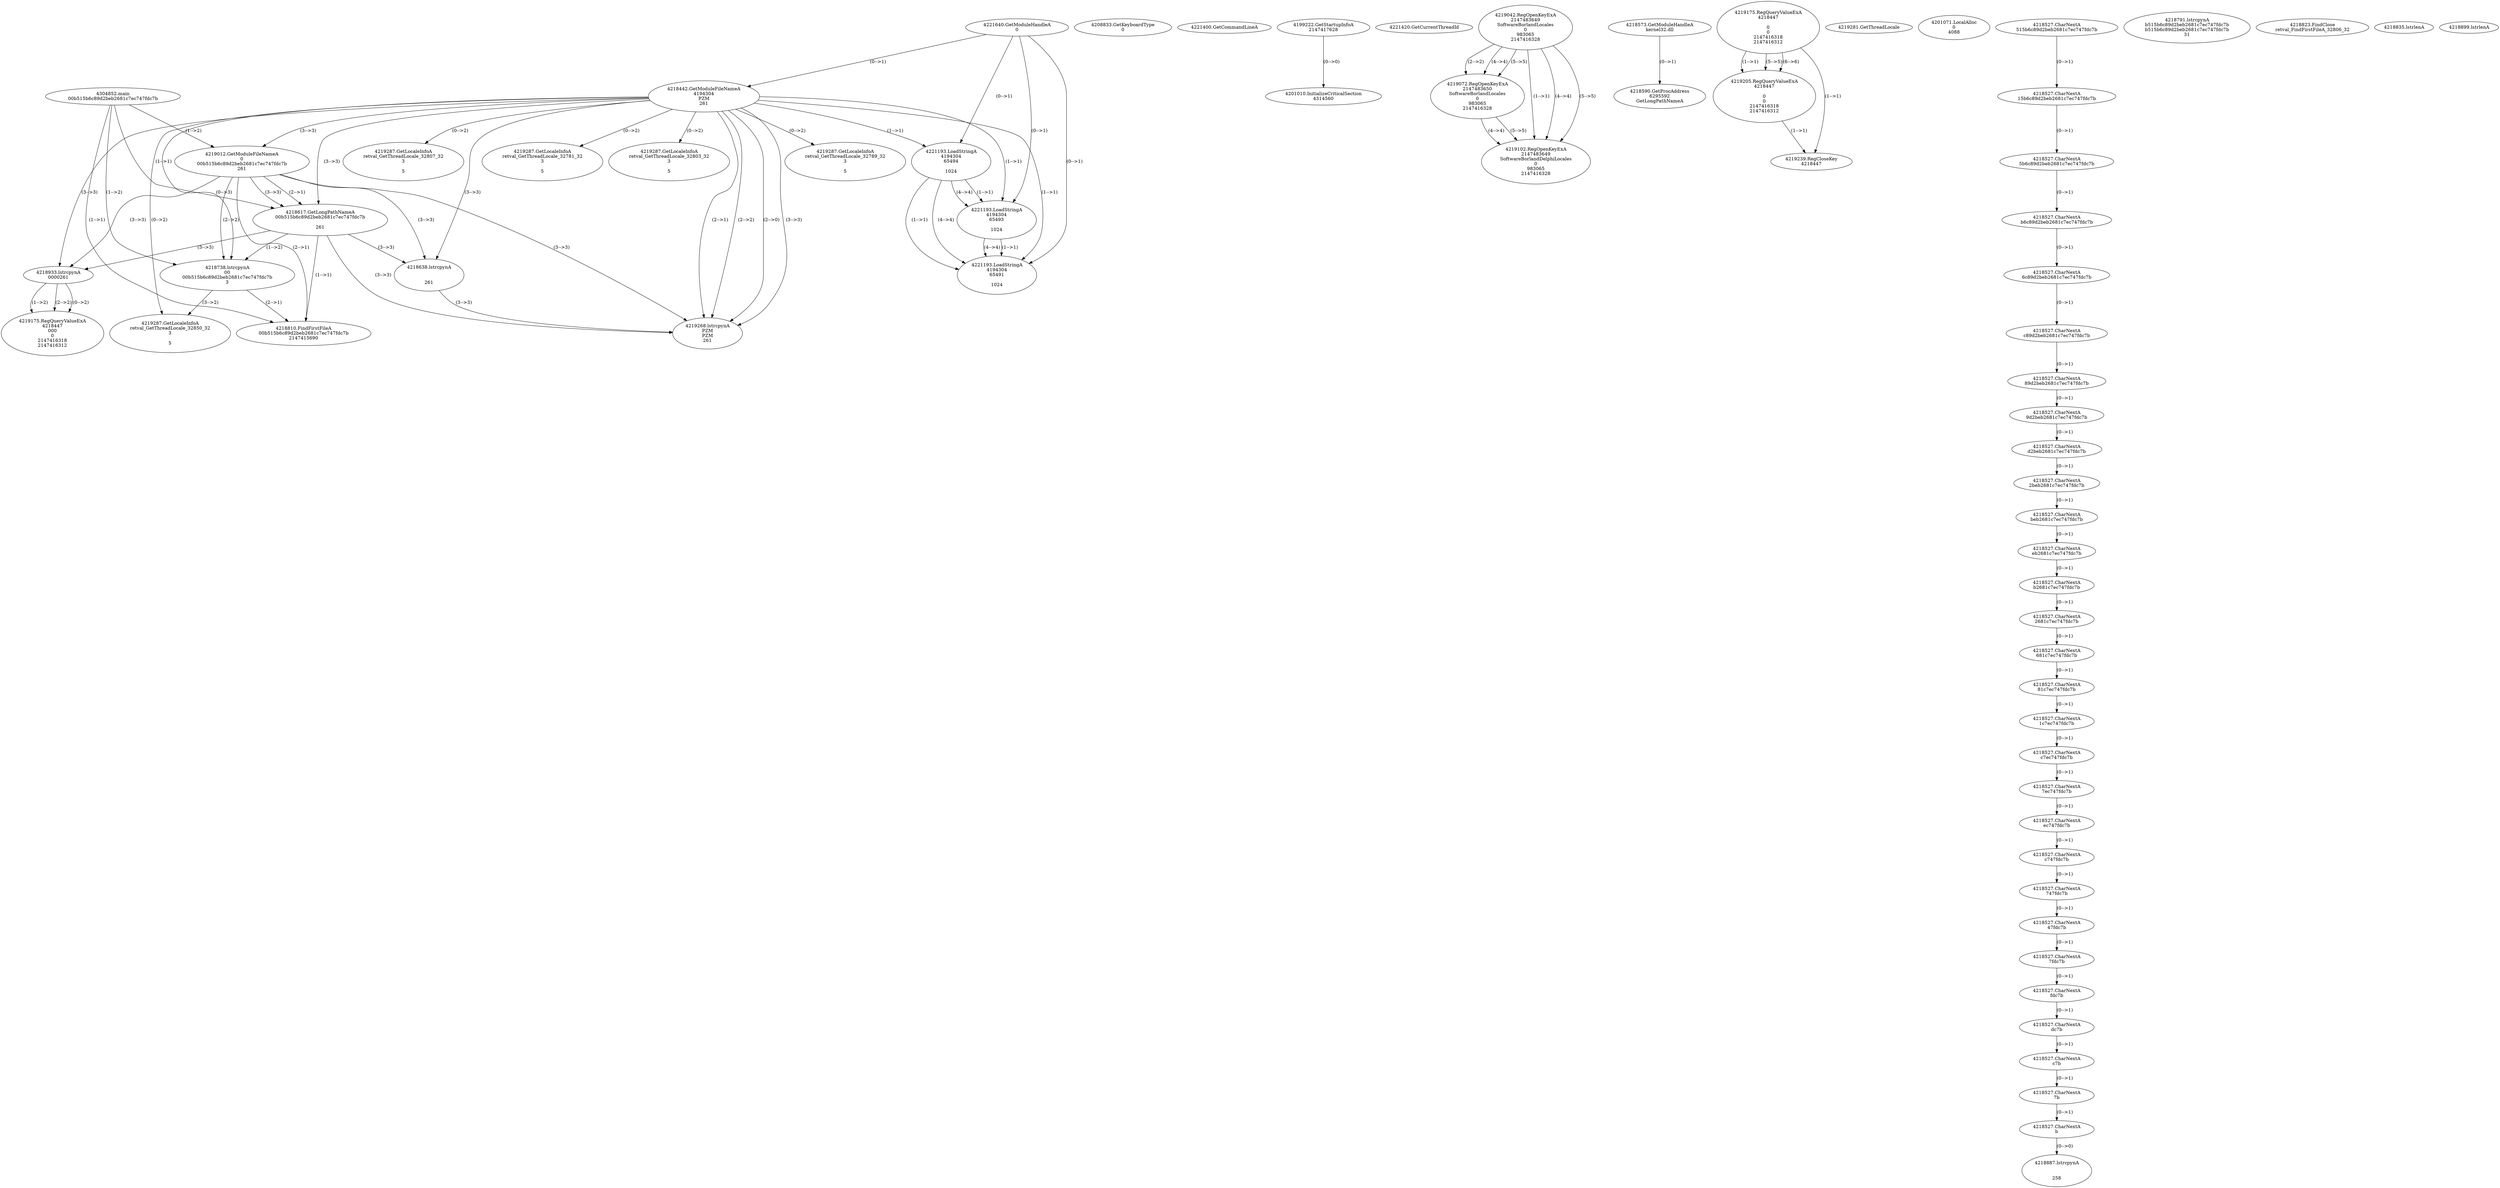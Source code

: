 // Global SCDG with merge call
digraph {
	0 [label="4304852.main
00b515b6c89d2beb2681c7ec747fdc7b"]
	1 [label="4221640.GetModuleHandleA
0"]
	2 [label="4208833.GetKeyboardType
0"]
	3 [label="4221400.GetCommandLineA
"]
	4 [label="4199222.GetStartupInfoA
2147417628"]
	5 [label="4221420.GetCurrentThreadId
"]
	6 [label="4218442.GetModuleFileNameA
4194304
PZM
261"]
	1 -> 6 [label="(0-->1)"]
	7 [label="4219012.GetModuleFileNameA
0
00b515b6c89d2beb2681c7ec747fdc7b
261"]
	0 -> 7 [label="(1-->2)"]
	6 -> 7 [label="(3-->3)"]
	8 [label="4219042.RegOpenKeyExA
2147483649
Software\Borland\Locales
0
983065
2147416328"]
	9 [label="4219072.RegOpenKeyExA
2147483650
Software\Borland\Locales
0
983065
2147416328"]
	8 -> 9 [label="(2-->2)"]
	8 -> 9 [label="(4-->4)"]
	8 -> 9 [label="(5-->5)"]
	10 [label="4218573.GetModuleHandleA
kernel32.dll"]
	11 [label="4218590.GetProcAddress
6295592
GetLongPathNameA"]
	10 -> 11 [label="(0-->1)"]
	12 [label="4218617.GetLongPathNameA
00b515b6c89d2beb2681c7ec747fdc7b

261"]
	0 -> 12 [label="(1-->1)"]
	7 -> 12 [label="(2-->1)"]
	6 -> 12 [label="(3-->3)"]
	7 -> 12 [label="(3-->3)"]
	13 [label="4218638.lstrcpynA


261"]
	6 -> 13 [label="(3-->3)"]
	7 -> 13 [label="(3-->3)"]
	12 -> 13 [label="(3-->3)"]
	14 [label="4219175.RegQueryValueExA
4218447

0
0
2147416318
2147416312"]
	15 [label="4219205.RegQueryValueExA
4218447

0
0
2147416318
2147416312"]
	14 -> 15 [label="(1-->1)"]
	14 -> 15 [label="(5-->5)"]
	14 -> 15 [label="(6-->6)"]
	16 [label="4219239.RegCloseKey
4218447"]
	14 -> 16 [label="(1-->1)"]
	15 -> 16 [label="(1-->1)"]
	17 [label="4219268.lstrcpynA
PZM
PZM
261"]
	6 -> 17 [label="(2-->1)"]
	6 -> 17 [label="(2-->2)"]
	6 -> 17 [label="(3-->3)"]
	7 -> 17 [label="(3-->3)"]
	12 -> 17 [label="(3-->3)"]
	13 -> 17 [label="(3-->3)"]
	6 -> 17 [label="(2-->0)"]
	18 [label="4219281.GetThreadLocale
"]
	19 [label="4219287.GetLocaleInfoA
retval_GetThreadLocale_32807_32
3

5"]
	6 -> 19 [label="(0-->2)"]
	20 [label="4221193.LoadStringA
4194304
65494

1024"]
	1 -> 20 [label="(0-->1)"]
	6 -> 20 [label="(1-->1)"]
	21 [label="4201010.InitializeCriticalSection
4314560"]
	4 -> 21 [label="(0-->0)"]
	22 [label="4201071.LocalAlloc
0
4088"]
	23 [label="4219287.GetLocaleInfoA
retval_GetThreadLocale_32781_32
3

5"]
	6 -> 23 [label="(0-->2)"]
	24 [label="4219287.GetLocaleInfoA
retval_GetThreadLocale_32803_32
3

5"]
	6 -> 24 [label="(0-->2)"]
	25 [label="4218738.lstrcpynA
00
00b515b6c89d2beb2681c7ec747fdc7b
3"]
	0 -> 25 [label="(1-->2)"]
	7 -> 25 [label="(2-->2)"]
	12 -> 25 [label="(1-->2)"]
	6 -> 25 [label="(0-->3)"]
	26 [label="4218527.CharNextA
515b6c89d2beb2681c7ec747fdc7b"]
	27 [label="4218527.CharNextA
15b6c89d2beb2681c7ec747fdc7b"]
	26 -> 27 [label="(0-->1)"]
	28 [label="4218527.CharNextA
5b6c89d2beb2681c7ec747fdc7b"]
	27 -> 28 [label="(0-->1)"]
	29 [label="4218527.CharNextA
b6c89d2beb2681c7ec747fdc7b"]
	28 -> 29 [label="(0-->1)"]
	30 [label="4218527.CharNextA
6c89d2beb2681c7ec747fdc7b"]
	29 -> 30 [label="(0-->1)"]
	31 [label="4218527.CharNextA
c89d2beb2681c7ec747fdc7b"]
	30 -> 31 [label="(0-->1)"]
	32 [label="4218527.CharNextA
89d2beb2681c7ec747fdc7b"]
	31 -> 32 [label="(0-->1)"]
	33 [label="4218527.CharNextA
9d2beb2681c7ec747fdc7b"]
	32 -> 33 [label="(0-->1)"]
	34 [label="4218527.CharNextA
d2beb2681c7ec747fdc7b"]
	33 -> 34 [label="(0-->1)"]
	35 [label="4218527.CharNextA
2beb2681c7ec747fdc7b"]
	34 -> 35 [label="(0-->1)"]
	36 [label="4218527.CharNextA
beb2681c7ec747fdc7b"]
	35 -> 36 [label="(0-->1)"]
	37 [label="4218527.CharNextA
eb2681c7ec747fdc7b"]
	36 -> 37 [label="(0-->1)"]
	38 [label="4218527.CharNextA
b2681c7ec747fdc7b"]
	37 -> 38 [label="(0-->1)"]
	39 [label="4218527.CharNextA
2681c7ec747fdc7b"]
	38 -> 39 [label="(0-->1)"]
	40 [label="4218527.CharNextA
681c7ec747fdc7b"]
	39 -> 40 [label="(0-->1)"]
	41 [label="4218527.CharNextA
81c7ec747fdc7b"]
	40 -> 41 [label="(0-->1)"]
	42 [label="4218527.CharNextA
1c7ec747fdc7b"]
	41 -> 42 [label="(0-->1)"]
	43 [label="4218527.CharNextA
c7ec747fdc7b"]
	42 -> 43 [label="(0-->1)"]
	44 [label="4218527.CharNextA
7ec747fdc7b"]
	43 -> 44 [label="(0-->1)"]
	45 [label="4218527.CharNextA
ec747fdc7b"]
	44 -> 45 [label="(0-->1)"]
	46 [label="4218527.CharNextA
c747fdc7b"]
	45 -> 46 [label="(0-->1)"]
	47 [label="4218527.CharNextA
747fdc7b"]
	46 -> 47 [label="(0-->1)"]
	48 [label="4218527.CharNextA
47fdc7b"]
	47 -> 48 [label="(0-->1)"]
	49 [label="4218527.CharNextA
7fdc7b"]
	48 -> 49 [label="(0-->1)"]
	50 [label="4218527.CharNextA
fdc7b"]
	49 -> 50 [label="(0-->1)"]
	51 [label="4218527.CharNextA
dc7b"]
	50 -> 51 [label="(0-->1)"]
	52 [label="4218527.CharNextA
c7b"]
	51 -> 52 [label="(0-->1)"]
	53 [label="4218527.CharNextA
7b"]
	52 -> 53 [label="(0-->1)"]
	54 [label="4218527.CharNextA
b"]
	53 -> 54 [label="(0-->1)"]
	55 [label="4218791.lstrcpynA
b515b6c89d2beb2681c7ec747fdc7b
b515b6c89d2beb2681c7ec747fdc7b
31"]
	56 [label="4218810.FindFirstFileA
00b515b6c89d2beb2681c7ec747fdc7b
2147415690"]
	0 -> 56 [label="(1-->1)"]
	7 -> 56 [label="(2-->1)"]
	12 -> 56 [label="(1-->1)"]
	25 -> 56 [label="(2-->1)"]
	57 [label="4218823.FindClose
retval_FindFirstFileA_32806_32"]
	58 [label="4218835.lstrlenA
"]
	59 [label="4218887.lstrcpynA


258"]
	54 -> 59 [label="(0-->0)"]
	60 [label="4218899.lstrlenA
"]
	61 [label="4218933.lstrcpynA
00\
00\
261"]
	6 -> 61 [label="(3-->3)"]
	7 -> 61 [label="(3-->3)"]
	12 -> 61 [label="(3-->3)"]
	62 [label="4219175.RegQueryValueExA
4218447
00\
0
0
2147416318
2147416312"]
	61 -> 62 [label="(1-->2)"]
	61 -> 62 [label="(2-->2)"]
	61 -> 62 [label="(0-->2)"]
	63 [label="4219287.GetLocaleInfoA
retval_GetThreadLocale_32850_32
3

5"]
	6 -> 63 [label="(0-->2)"]
	25 -> 63 [label="(3-->2)"]
	64 [label="4219102.RegOpenKeyExA
2147483649
Software\Borland\Delphi\Locales
0
983065
2147416328"]
	8 -> 64 [label="(1-->1)"]
	8 -> 64 [label="(4-->4)"]
	9 -> 64 [label="(4-->4)"]
	8 -> 64 [label="(5-->5)"]
	9 -> 64 [label="(5-->5)"]
	65 [label="4219287.GetLocaleInfoA
retval_GetThreadLocale_32789_32
3

5"]
	6 -> 65 [label="(0-->2)"]
	66 [label="4221193.LoadStringA
4194304
65493

1024"]
	1 -> 66 [label="(0-->1)"]
	6 -> 66 [label="(1-->1)"]
	20 -> 66 [label="(1-->1)"]
	20 -> 66 [label="(4-->4)"]
	67 [label="4221193.LoadStringA
4194304
65491

1024"]
	1 -> 67 [label="(0-->1)"]
	6 -> 67 [label="(1-->1)"]
	20 -> 67 [label="(1-->1)"]
	66 -> 67 [label="(1-->1)"]
	20 -> 67 [label="(4-->4)"]
	66 -> 67 [label="(4-->4)"]
}
